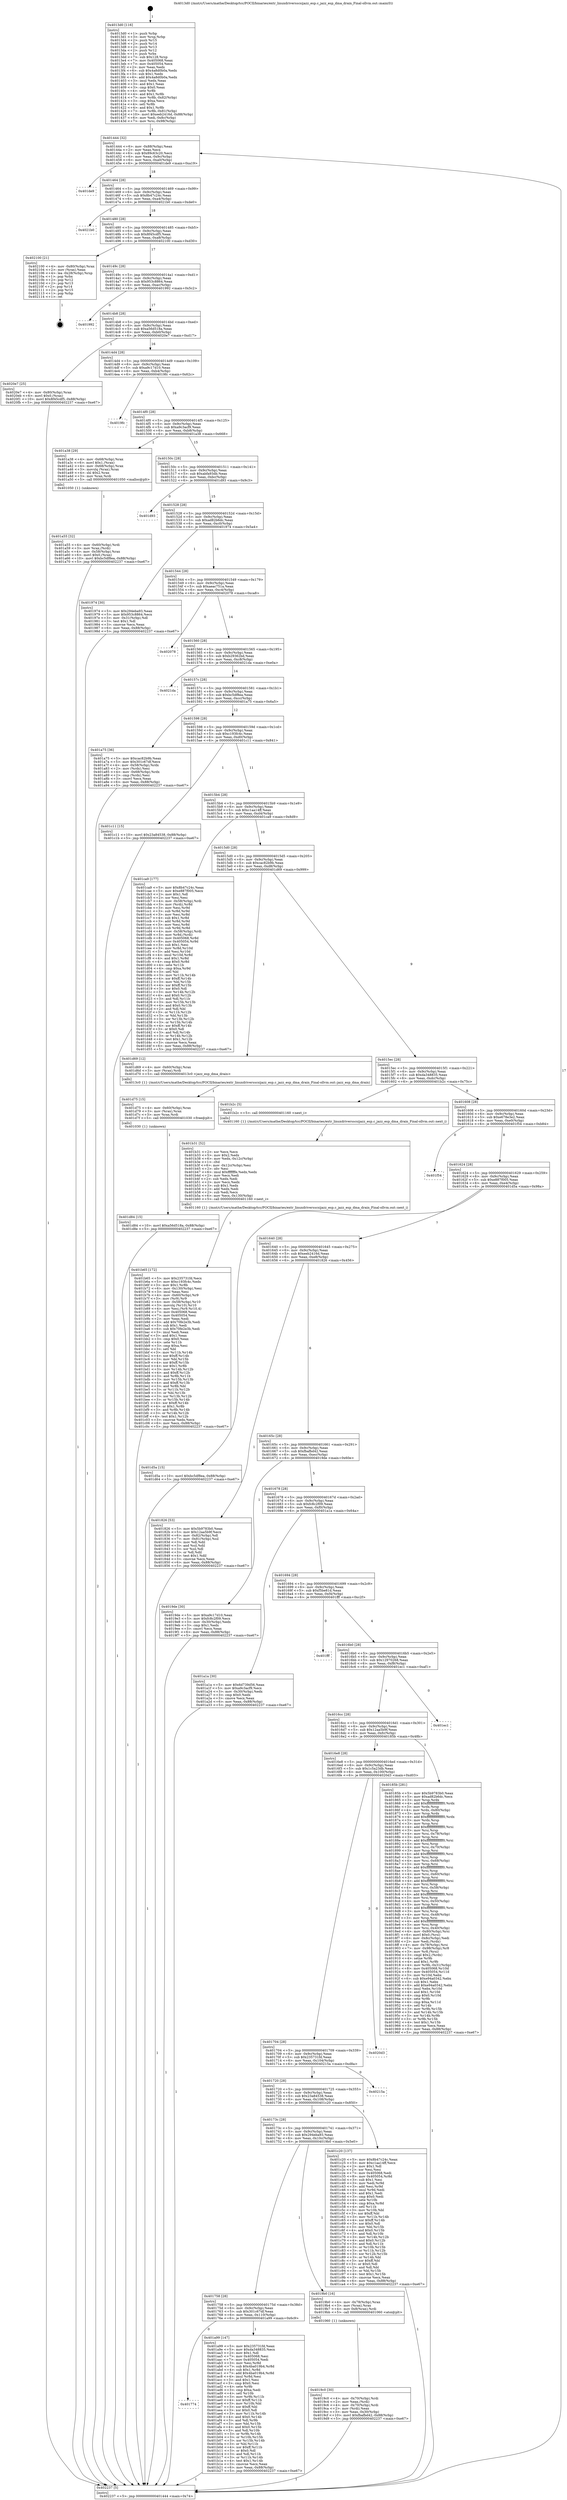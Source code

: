 digraph "0x4013d0" {
  label = "0x4013d0 (/mnt/c/Users/mathe/Desktop/tcc/POCII/binaries/extr_linuxdriversscsijazz_esp.c_jazz_esp_dma_drain_Final-ollvm.out::main(0))"
  labelloc = "t"
  node[shape=record]

  Entry [label="",width=0.3,height=0.3,shape=circle,fillcolor=black,style=filled]
  "0x401444" [label="{
     0x401444 [32]\l
     | [instrs]\l
     &nbsp;&nbsp;0x401444 \<+6\>: mov -0x88(%rbp),%eax\l
     &nbsp;&nbsp;0x40144a \<+2\>: mov %eax,%ecx\l
     &nbsp;&nbsp;0x40144c \<+6\>: sub $0x89c63c20,%ecx\l
     &nbsp;&nbsp;0x401452 \<+6\>: mov %eax,-0x9c(%rbp)\l
     &nbsp;&nbsp;0x401458 \<+6\>: mov %ecx,-0xa0(%rbp)\l
     &nbsp;&nbsp;0x40145e \<+6\>: je 0000000000401de9 \<main+0xa19\>\l
  }"]
  "0x401de9" [label="{
     0x401de9\l
  }", style=dashed]
  "0x401464" [label="{
     0x401464 [28]\l
     | [instrs]\l
     &nbsp;&nbsp;0x401464 \<+5\>: jmp 0000000000401469 \<main+0x99\>\l
     &nbsp;&nbsp;0x401469 \<+6\>: mov -0x9c(%rbp),%eax\l
     &nbsp;&nbsp;0x40146f \<+5\>: sub $0x8b47c24c,%eax\l
     &nbsp;&nbsp;0x401474 \<+6\>: mov %eax,-0xa4(%rbp)\l
     &nbsp;&nbsp;0x40147a \<+6\>: je 00000000004021b0 \<main+0xde0\>\l
  }"]
  Exit [label="",width=0.3,height=0.3,shape=circle,fillcolor=black,style=filled,peripheries=2]
  "0x4021b0" [label="{
     0x4021b0\l
  }", style=dashed]
  "0x401480" [label="{
     0x401480 [28]\l
     | [instrs]\l
     &nbsp;&nbsp;0x401480 \<+5\>: jmp 0000000000401485 \<main+0xb5\>\l
     &nbsp;&nbsp;0x401485 \<+6\>: mov -0x9c(%rbp),%eax\l
     &nbsp;&nbsp;0x40148b \<+5\>: sub $0x8f45cdf5,%eax\l
     &nbsp;&nbsp;0x401490 \<+6\>: mov %eax,-0xa8(%rbp)\l
     &nbsp;&nbsp;0x401496 \<+6\>: je 0000000000402100 \<main+0xd30\>\l
  }"]
  "0x401d84" [label="{
     0x401d84 [15]\l
     | [instrs]\l
     &nbsp;&nbsp;0x401d84 \<+10\>: movl $0xa56d518a,-0x88(%rbp)\l
     &nbsp;&nbsp;0x401d8e \<+5\>: jmp 0000000000402237 \<main+0xe67\>\l
  }"]
  "0x402100" [label="{
     0x402100 [21]\l
     | [instrs]\l
     &nbsp;&nbsp;0x402100 \<+4\>: mov -0x80(%rbp),%rax\l
     &nbsp;&nbsp;0x402104 \<+2\>: mov (%rax),%eax\l
     &nbsp;&nbsp;0x402106 \<+4\>: lea -0x28(%rbp),%rsp\l
     &nbsp;&nbsp;0x40210a \<+1\>: pop %rbx\l
     &nbsp;&nbsp;0x40210b \<+2\>: pop %r12\l
     &nbsp;&nbsp;0x40210d \<+2\>: pop %r13\l
     &nbsp;&nbsp;0x40210f \<+2\>: pop %r14\l
     &nbsp;&nbsp;0x402111 \<+2\>: pop %r15\l
     &nbsp;&nbsp;0x402113 \<+1\>: pop %rbp\l
     &nbsp;&nbsp;0x402114 \<+1\>: ret\l
  }"]
  "0x40149c" [label="{
     0x40149c [28]\l
     | [instrs]\l
     &nbsp;&nbsp;0x40149c \<+5\>: jmp 00000000004014a1 \<main+0xd1\>\l
     &nbsp;&nbsp;0x4014a1 \<+6\>: mov -0x9c(%rbp),%eax\l
     &nbsp;&nbsp;0x4014a7 \<+5\>: sub $0x953c8864,%eax\l
     &nbsp;&nbsp;0x4014ac \<+6\>: mov %eax,-0xac(%rbp)\l
     &nbsp;&nbsp;0x4014b2 \<+6\>: je 0000000000401992 \<main+0x5c2\>\l
  }"]
  "0x401d75" [label="{
     0x401d75 [15]\l
     | [instrs]\l
     &nbsp;&nbsp;0x401d75 \<+4\>: mov -0x60(%rbp),%rax\l
     &nbsp;&nbsp;0x401d79 \<+3\>: mov (%rax),%rax\l
     &nbsp;&nbsp;0x401d7c \<+3\>: mov %rax,%rdi\l
     &nbsp;&nbsp;0x401d7f \<+5\>: call 0000000000401030 \<free@plt\>\l
     | [calls]\l
     &nbsp;&nbsp;0x401030 \{1\} (unknown)\l
  }"]
  "0x401992" [label="{
     0x401992\l
  }", style=dashed]
  "0x4014b8" [label="{
     0x4014b8 [28]\l
     | [instrs]\l
     &nbsp;&nbsp;0x4014b8 \<+5\>: jmp 00000000004014bd \<main+0xed\>\l
     &nbsp;&nbsp;0x4014bd \<+6\>: mov -0x9c(%rbp),%eax\l
     &nbsp;&nbsp;0x4014c3 \<+5\>: sub $0xa56d518a,%eax\l
     &nbsp;&nbsp;0x4014c8 \<+6\>: mov %eax,-0xb0(%rbp)\l
     &nbsp;&nbsp;0x4014ce \<+6\>: je 00000000004020e7 \<main+0xd17\>\l
  }"]
  "0x401b65" [label="{
     0x401b65 [172]\l
     | [instrs]\l
     &nbsp;&nbsp;0x401b65 \<+5\>: mov $0x235731fd,%ecx\l
     &nbsp;&nbsp;0x401b6a \<+5\>: mov $0xc193fc4c,%edx\l
     &nbsp;&nbsp;0x401b6f \<+3\>: mov $0x1,%r8b\l
     &nbsp;&nbsp;0x401b72 \<+6\>: mov -0x130(%rbp),%esi\l
     &nbsp;&nbsp;0x401b78 \<+3\>: imul %eax,%esi\l
     &nbsp;&nbsp;0x401b7b \<+4\>: mov -0x60(%rbp),%r9\l
     &nbsp;&nbsp;0x401b7f \<+3\>: mov (%r9),%r9\l
     &nbsp;&nbsp;0x401b82 \<+4\>: mov -0x58(%rbp),%r10\l
     &nbsp;&nbsp;0x401b86 \<+3\>: movslq (%r10),%r10\l
     &nbsp;&nbsp;0x401b89 \<+4\>: mov %esi,(%r9,%r10,4)\l
     &nbsp;&nbsp;0x401b8d \<+7\>: mov 0x405068,%eax\l
     &nbsp;&nbsp;0x401b94 \<+7\>: mov 0x405054,%esi\l
     &nbsp;&nbsp;0x401b9b \<+2\>: mov %eax,%edi\l
     &nbsp;&nbsp;0x401b9d \<+6\>: add $0x70fe2e3b,%edi\l
     &nbsp;&nbsp;0x401ba3 \<+3\>: sub $0x1,%edi\l
     &nbsp;&nbsp;0x401ba6 \<+6\>: sub $0x70fe2e3b,%edi\l
     &nbsp;&nbsp;0x401bac \<+3\>: imul %edi,%eax\l
     &nbsp;&nbsp;0x401baf \<+3\>: and $0x1,%eax\l
     &nbsp;&nbsp;0x401bb2 \<+3\>: cmp $0x0,%eax\l
     &nbsp;&nbsp;0x401bb5 \<+4\>: sete %r11b\l
     &nbsp;&nbsp;0x401bb9 \<+3\>: cmp $0xa,%esi\l
     &nbsp;&nbsp;0x401bbc \<+3\>: setl %bl\l
     &nbsp;&nbsp;0x401bbf \<+3\>: mov %r11b,%r14b\l
     &nbsp;&nbsp;0x401bc2 \<+4\>: xor $0xff,%r14b\l
     &nbsp;&nbsp;0x401bc6 \<+3\>: mov %bl,%r15b\l
     &nbsp;&nbsp;0x401bc9 \<+4\>: xor $0xff,%r15b\l
     &nbsp;&nbsp;0x401bcd \<+4\>: xor $0x1,%r8b\l
     &nbsp;&nbsp;0x401bd1 \<+3\>: mov %r14b,%r12b\l
     &nbsp;&nbsp;0x401bd4 \<+4\>: and $0xff,%r12b\l
     &nbsp;&nbsp;0x401bd8 \<+3\>: and %r8b,%r11b\l
     &nbsp;&nbsp;0x401bdb \<+3\>: mov %r15b,%r13b\l
     &nbsp;&nbsp;0x401bde \<+4\>: and $0xff,%r13b\l
     &nbsp;&nbsp;0x401be2 \<+3\>: and %r8b,%bl\l
     &nbsp;&nbsp;0x401be5 \<+3\>: or %r11b,%r12b\l
     &nbsp;&nbsp;0x401be8 \<+3\>: or %bl,%r13b\l
     &nbsp;&nbsp;0x401beb \<+3\>: xor %r13b,%r12b\l
     &nbsp;&nbsp;0x401bee \<+3\>: or %r15b,%r14b\l
     &nbsp;&nbsp;0x401bf1 \<+4\>: xor $0xff,%r14b\l
     &nbsp;&nbsp;0x401bf5 \<+4\>: or $0x1,%r8b\l
     &nbsp;&nbsp;0x401bf9 \<+3\>: and %r8b,%r14b\l
     &nbsp;&nbsp;0x401bfc \<+3\>: or %r14b,%r12b\l
     &nbsp;&nbsp;0x401bff \<+4\>: test $0x1,%r12b\l
     &nbsp;&nbsp;0x401c03 \<+3\>: cmovne %edx,%ecx\l
     &nbsp;&nbsp;0x401c06 \<+6\>: mov %ecx,-0x88(%rbp)\l
     &nbsp;&nbsp;0x401c0c \<+5\>: jmp 0000000000402237 \<main+0xe67\>\l
  }"]
  "0x4020e7" [label="{
     0x4020e7 [25]\l
     | [instrs]\l
     &nbsp;&nbsp;0x4020e7 \<+4\>: mov -0x80(%rbp),%rax\l
     &nbsp;&nbsp;0x4020eb \<+6\>: movl $0x0,(%rax)\l
     &nbsp;&nbsp;0x4020f1 \<+10\>: movl $0x8f45cdf5,-0x88(%rbp)\l
     &nbsp;&nbsp;0x4020fb \<+5\>: jmp 0000000000402237 \<main+0xe67\>\l
  }"]
  "0x4014d4" [label="{
     0x4014d4 [28]\l
     | [instrs]\l
     &nbsp;&nbsp;0x4014d4 \<+5\>: jmp 00000000004014d9 \<main+0x109\>\l
     &nbsp;&nbsp;0x4014d9 \<+6\>: mov -0x9c(%rbp),%eax\l
     &nbsp;&nbsp;0x4014df \<+5\>: sub $0xa9c17d10,%eax\l
     &nbsp;&nbsp;0x4014e4 \<+6\>: mov %eax,-0xb4(%rbp)\l
     &nbsp;&nbsp;0x4014ea \<+6\>: je 00000000004019fc \<main+0x62c\>\l
  }"]
  "0x401b31" [label="{
     0x401b31 [52]\l
     | [instrs]\l
     &nbsp;&nbsp;0x401b31 \<+2\>: xor %ecx,%ecx\l
     &nbsp;&nbsp;0x401b33 \<+5\>: mov $0x2,%edx\l
     &nbsp;&nbsp;0x401b38 \<+6\>: mov %edx,-0x12c(%rbp)\l
     &nbsp;&nbsp;0x401b3e \<+1\>: cltd\l
     &nbsp;&nbsp;0x401b3f \<+6\>: mov -0x12c(%rbp),%esi\l
     &nbsp;&nbsp;0x401b45 \<+2\>: idiv %esi\l
     &nbsp;&nbsp;0x401b47 \<+6\>: imul $0xfffffffe,%edx,%edx\l
     &nbsp;&nbsp;0x401b4d \<+2\>: mov %ecx,%edi\l
     &nbsp;&nbsp;0x401b4f \<+2\>: sub %edx,%edi\l
     &nbsp;&nbsp;0x401b51 \<+2\>: mov %ecx,%edx\l
     &nbsp;&nbsp;0x401b53 \<+3\>: sub $0x1,%edx\l
     &nbsp;&nbsp;0x401b56 \<+2\>: add %edx,%edi\l
     &nbsp;&nbsp;0x401b58 \<+2\>: sub %edi,%ecx\l
     &nbsp;&nbsp;0x401b5a \<+6\>: mov %ecx,-0x130(%rbp)\l
     &nbsp;&nbsp;0x401b60 \<+5\>: call 0000000000401160 \<next_i\>\l
     | [calls]\l
     &nbsp;&nbsp;0x401160 \{1\} (/mnt/c/Users/mathe/Desktop/tcc/POCII/binaries/extr_linuxdriversscsijazz_esp.c_jazz_esp_dma_drain_Final-ollvm.out::next_i)\l
  }"]
  "0x4019fc" [label="{
     0x4019fc\l
  }", style=dashed]
  "0x4014f0" [label="{
     0x4014f0 [28]\l
     | [instrs]\l
     &nbsp;&nbsp;0x4014f0 \<+5\>: jmp 00000000004014f5 \<main+0x125\>\l
     &nbsp;&nbsp;0x4014f5 \<+6\>: mov -0x9c(%rbp),%eax\l
     &nbsp;&nbsp;0x4014fb \<+5\>: sub $0xa9c3acf9,%eax\l
     &nbsp;&nbsp;0x401500 \<+6\>: mov %eax,-0xb8(%rbp)\l
     &nbsp;&nbsp;0x401506 \<+6\>: je 0000000000401a38 \<main+0x668\>\l
  }"]
  "0x401774" [label="{
     0x401774\l
  }", style=dashed]
  "0x401a38" [label="{
     0x401a38 [29]\l
     | [instrs]\l
     &nbsp;&nbsp;0x401a38 \<+4\>: mov -0x68(%rbp),%rax\l
     &nbsp;&nbsp;0x401a3c \<+6\>: movl $0x1,(%rax)\l
     &nbsp;&nbsp;0x401a42 \<+4\>: mov -0x68(%rbp),%rax\l
     &nbsp;&nbsp;0x401a46 \<+3\>: movslq (%rax),%rax\l
     &nbsp;&nbsp;0x401a49 \<+4\>: shl $0x2,%rax\l
     &nbsp;&nbsp;0x401a4d \<+3\>: mov %rax,%rdi\l
     &nbsp;&nbsp;0x401a50 \<+5\>: call 0000000000401050 \<malloc@plt\>\l
     | [calls]\l
     &nbsp;&nbsp;0x401050 \{1\} (unknown)\l
  }"]
  "0x40150c" [label="{
     0x40150c [28]\l
     | [instrs]\l
     &nbsp;&nbsp;0x40150c \<+5\>: jmp 0000000000401511 \<main+0x141\>\l
     &nbsp;&nbsp;0x401511 \<+6\>: mov -0x9c(%rbp),%eax\l
     &nbsp;&nbsp;0x401517 \<+5\>: sub $0xabfa93db,%eax\l
     &nbsp;&nbsp;0x40151c \<+6\>: mov %eax,-0xbc(%rbp)\l
     &nbsp;&nbsp;0x401522 \<+6\>: je 0000000000401d93 \<main+0x9c3\>\l
  }"]
  "0x401a99" [label="{
     0x401a99 [147]\l
     | [instrs]\l
     &nbsp;&nbsp;0x401a99 \<+5\>: mov $0x235731fd,%eax\l
     &nbsp;&nbsp;0x401a9e \<+5\>: mov $0xda348835,%ecx\l
     &nbsp;&nbsp;0x401aa3 \<+2\>: mov $0x1,%dl\l
     &nbsp;&nbsp;0x401aa5 \<+7\>: mov 0x405068,%esi\l
     &nbsp;&nbsp;0x401aac \<+7\>: mov 0x405054,%edi\l
     &nbsp;&nbsp;0x401ab3 \<+3\>: mov %esi,%r8d\l
     &nbsp;&nbsp;0x401ab6 \<+7\>: sub $0x4ba019b4,%r8d\l
     &nbsp;&nbsp;0x401abd \<+4\>: sub $0x1,%r8d\l
     &nbsp;&nbsp;0x401ac1 \<+7\>: add $0x4ba019b4,%r8d\l
     &nbsp;&nbsp;0x401ac8 \<+4\>: imul %r8d,%esi\l
     &nbsp;&nbsp;0x401acc \<+3\>: and $0x1,%esi\l
     &nbsp;&nbsp;0x401acf \<+3\>: cmp $0x0,%esi\l
     &nbsp;&nbsp;0x401ad2 \<+4\>: sete %r9b\l
     &nbsp;&nbsp;0x401ad6 \<+3\>: cmp $0xa,%edi\l
     &nbsp;&nbsp;0x401ad9 \<+4\>: setl %r10b\l
     &nbsp;&nbsp;0x401add \<+3\>: mov %r9b,%r11b\l
     &nbsp;&nbsp;0x401ae0 \<+4\>: xor $0xff,%r11b\l
     &nbsp;&nbsp;0x401ae4 \<+3\>: mov %r10b,%bl\l
     &nbsp;&nbsp;0x401ae7 \<+3\>: xor $0xff,%bl\l
     &nbsp;&nbsp;0x401aea \<+3\>: xor $0x0,%dl\l
     &nbsp;&nbsp;0x401aed \<+3\>: mov %r11b,%r14b\l
     &nbsp;&nbsp;0x401af0 \<+4\>: and $0x0,%r14b\l
     &nbsp;&nbsp;0x401af4 \<+3\>: and %dl,%r9b\l
     &nbsp;&nbsp;0x401af7 \<+3\>: mov %bl,%r15b\l
     &nbsp;&nbsp;0x401afa \<+4\>: and $0x0,%r15b\l
     &nbsp;&nbsp;0x401afe \<+3\>: and %dl,%r10b\l
     &nbsp;&nbsp;0x401b01 \<+3\>: or %r9b,%r14b\l
     &nbsp;&nbsp;0x401b04 \<+3\>: or %r10b,%r15b\l
     &nbsp;&nbsp;0x401b07 \<+3\>: xor %r15b,%r14b\l
     &nbsp;&nbsp;0x401b0a \<+3\>: or %bl,%r11b\l
     &nbsp;&nbsp;0x401b0d \<+4\>: xor $0xff,%r11b\l
     &nbsp;&nbsp;0x401b11 \<+3\>: or $0x0,%dl\l
     &nbsp;&nbsp;0x401b14 \<+3\>: and %dl,%r11b\l
     &nbsp;&nbsp;0x401b17 \<+3\>: or %r11b,%r14b\l
     &nbsp;&nbsp;0x401b1a \<+4\>: test $0x1,%r14b\l
     &nbsp;&nbsp;0x401b1e \<+3\>: cmovne %ecx,%eax\l
     &nbsp;&nbsp;0x401b21 \<+6\>: mov %eax,-0x88(%rbp)\l
     &nbsp;&nbsp;0x401b27 \<+5\>: jmp 0000000000402237 \<main+0xe67\>\l
  }"]
  "0x401d93" [label="{
     0x401d93\l
  }", style=dashed]
  "0x401528" [label="{
     0x401528 [28]\l
     | [instrs]\l
     &nbsp;&nbsp;0x401528 \<+5\>: jmp 000000000040152d \<main+0x15d\>\l
     &nbsp;&nbsp;0x40152d \<+6\>: mov -0x9c(%rbp),%eax\l
     &nbsp;&nbsp;0x401533 \<+5\>: sub $0xad82b6dc,%eax\l
     &nbsp;&nbsp;0x401538 \<+6\>: mov %eax,-0xc0(%rbp)\l
     &nbsp;&nbsp;0x40153e \<+6\>: je 0000000000401974 \<main+0x5a4\>\l
  }"]
  "0x401a55" [label="{
     0x401a55 [32]\l
     | [instrs]\l
     &nbsp;&nbsp;0x401a55 \<+4\>: mov -0x60(%rbp),%rdi\l
     &nbsp;&nbsp;0x401a59 \<+3\>: mov %rax,(%rdi)\l
     &nbsp;&nbsp;0x401a5c \<+4\>: mov -0x58(%rbp),%rax\l
     &nbsp;&nbsp;0x401a60 \<+6\>: movl $0x0,(%rax)\l
     &nbsp;&nbsp;0x401a66 \<+10\>: movl $0xbc5df8ea,-0x88(%rbp)\l
     &nbsp;&nbsp;0x401a70 \<+5\>: jmp 0000000000402237 \<main+0xe67\>\l
  }"]
  "0x401974" [label="{
     0x401974 [30]\l
     | [instrs]\l
     &nbsp;&nbsp;0x401974 \<+5\>: mov $0x294eba93,%eax\l
     &nbsp;&nbsp;0x401979 \<+5\>: mov $0x953c8864,%ecx\l
     &nbsp;&nbsp;0x40197e \<+3\>: mov -0x31(%rbp),%dl\l
     &nbsp;&nbsp;0x401981 \<+3\>: test $0x1,%dl\l
     &nbsp;&nbsp;0x401984 \<+3\>: cmovne %ecx,%eax\l
     &nbsp;&nbsp;0x401987 \<+6\>: mov %eax,-0x88(%rbp)\l
     &nbsp;&nbsp;0x40198d \<+5\>: jmp 0000000000402237 \<main+0xe67\>\l
  }"]
  "0x401544" [label="{
     0x401544 [28]\l
     | [instrs]\l
     &nbsp;&nbsp;0x401544 \<+5\>: jmp 0000000000401549 \<main+0x179\>\l
     &nbsp;&nbsp;0x401549 \<+6\>: mov -0x9c(%rbp),%eax\l
     &nbsp;&nbsp;0x40154f \<+5\>: sub $0xaeac751a,%eax\l
     &nbsp;&nbsp;0x401554 \<+6\>: mov %eax,-0xc4(%rbp)\l
     &nbsp;&nbsp;0x40155a \<+6\>: je 0000000000402078 \<main+0xca8\>\l
  }"]
  "0x4019c0" [label="{
     0x4019c0 [30]\l
     | [instrs]\l
     &nbsp;&nbsp;0x4019c0 \<+4\>: mov -0x70(%rbp),%rdi\l
     &nbsp;&nbsp;0x4019c4 \<+2\>: mov %eax,(%rdi)\l
     &nbsp;&nbsp;0x4019c6 \<+4\>: mov -0x70(%rbp),%rdi\l
     &nbsp;&nbsp;0x4019ca \<+2\>: mov (%rdi),%eax\l
     &nbsp;&nbsp;0x4019cc \<+3\>: mov %eax,-0x30(%rbp)\l
     &nbsp;&nbsp;0x4019cf \<+10\>: movl $0xfbafbd42,-0x88(%rbp)\l
     &nbsp;&nbsp;0x4019d9 \<+5\>: jmp 0000000000402237 \<main+0xe67\>\l
  }"]
  "0x402078" [label="{
     0x402078\l
  }", style=dashed]
  "0x401560" [label="{
     0x401560 [28]\l
     | [instrs]\l
     &nbsp;&nbsp;0x401560 \<+5\>: jmp 0000000000401565 \<main+0x195\>\l
     &nbsp;&nbsp;0x401565 \<+6\>: mov -0x9c(%rbp),%eax\l
     &nbsp;&nbsp;0x40156b \<+5\>: sub $0xb29362bd,%eax\l
     &nbsp;&nbsp;0x401570 \<+6\>: mov %eax,-0xc8(%rbp)\l
     &nbsp;&nbsp;0x401576 \<+6\>: je 00000000004021da \<main+0xe0a\>\l
  }"]
  "0x401758" [label="{
     0x401758 [28]\l
     | [instrs]\l
     &nbsp;&nbsp;0x401758 \<+5\>: jmp 000000000040175d \<main+0x38d\>\l
     &nbsp;&nbsp;0x40175d \<+6\>: mov -0x9c(%rbp),%eax\l
     &nbsp;&nbsp;0x401763 \<+5\>: sub $0x301c67df,%eax\l
     &nbsp;&nbsp;0x401768 \<+6\>: mov %eax,-0x110(%rbp)\l
     &nbsp;&nbsp;0x40176e \<+6\>: je 0000000000401a99 \<main+0x6c9\>\l
  }"]
  "0x4021da" [label="{
     0x4021da\l
  }", style=dashed]
  "0x40157c" [label="{
     0x40157c [28]\l
     | [instrs]\l
     &nbsp;&nbsp;0x40157c \<+5\>: jmp 0000000000401581 \<main+0x1b1\>\l
     &nbsp;&nbsp;0x401581 \<+6\>: mov -0x9c(%rbp),%eax\l
     &nbsp;&nbsp;0x401587 \<+5\>: sub $0xbc5df8ea,%eax\l
     &nbsp;&nbsp;0x40158c \<+6\>: mov %eax,-0xcc(%rbp)\l
     &nbsp;&nbsp;0x401592 \<+6\>: je 0000000000401a75 \<main+0x6a5\>\l
  }"]
  "0x4019b0" [label="{
     0x4019b0 [16]\l
     | [instrs]\l
     &nbsp;&nbsp;0x4019b0 \<+4\>: mov -0x78(%rbp),%rax\l
     &nbsp;&nbsp;0x4019b4 \<+3\>: mov (%rax),%rax\l
     &nbsp;&nbsp;0x4019b7 \<+4\>: mov 0x8(%rax),%rdi\l
     &nbsp;&nbsp;0x4019bb \<+5\>: call 0000000000401060 \<atoi@plt\>\l
     | [calls]\l
     &nbsp;&nbsp;0x401060 \{1\} (unknown)\l
  }"]
  "0x401a75" [label="{
     0x401a75 [36]\l
     | [instrs]\l
     &nbsp;&nbsp;0x401a75 \<+5\>: mov $0xcac82b9b,%eax\l
     &nbsp;&nbsp;0x401a7a \<+5\>: mov $0x301c67df,%ecx\l
     &nbsp;&nbsp;0x401a7f \<+4\>: mov -0x58(%rbp),%rdx\l
     &nbsp;&nbsp;0x401a83 \<+2\>: mov (%rdx),%esi\l
     &nbsp;&nbsp;0x401a85 \<+4\>: mov -0x68(%rbp),%rdx\l
     &nbsp;&nbsp;0x401a89 \<+2\>: cmp (%rdx),%esi\l
     &nbsp;&nbsp;0x401a8b \<+3\>: cmovl %ecx,%eax\l
     &nbsp;&nbsp;0x401a8e \<+6\>: mov %eax,-0x88(%rbp)\l
     &nbsp;&nbsp;0x401a94 \<+5\>: jmp 0000000000402237 \<main+0xe67\>\l
  }"]
  "0x401598" [label="{
     0x401598 [28]\l
     | [instrs]\l
     &nbsp;&nbsp;0x401598 \<+5\>: jmp 000000000040159d \<main+0x1cd\>\l
     &nbsp;&nbsp;0x40159d \<+6\>: mov -0x9c(%rbp),%eax\l
     &nbsp;&nbsp;0x4015a3 \<+5\>: sub $0xc193fc4c,%eax\l
     &nbsp;&nbsp;0x4015a8 \<+6\>: mov %eax,-0xd0(%rbp)\l
     &nbsp;&nbsp;0x4015ae \<+6\>: je 0000000000401c11 \<main+0x841\>\l
  }"]
  "0x40173c" [label="{
     0x40173c [28]\l
     | [instrs]\l
     &nbsp;&nbsp;0x40173c \<+5\>: jmp 0000000000401741 \<main+0x371\>\l
     &nbsp;&nbsp;0x401741 \<+6\>: mov -0x9c(%rbp),%eax\l
     &nbsp;&nbsp;0x401747 \<+5\>: sub $0x294eba93,%eax\l
     &nbsp;&nbsp;0x40174c \<+6\>: mov %eax,-0x10c(%rbp)\l
     &nbsp;&nbsp;0x401752 \<+6\>: je 00000000004019b0 \<main+0x5e0\>\l
  }"]
  "0x401c11" [label="{
     0x401c11 [15]\l
     | [instrs]\l
     &nbsp;&nbsp;0x401c11 \<+10\>: movl $0x23a84538,-0x88(%rbp)\l
     &nbsp;&nbsp;0x401c1b \<+5\>: jmp 0000000000402237 \<main+0xe67\>\l
  }"]
  "0x4015b4" [label="{
     0x4015b4 [28]\l
     | [instrs]\l
     &nbsp;&nbsp;0x4015b4 \<+5\>: jmp 00000000004015b9 \<main+0x1e9\>\l
     &nbsp;&nbsp;0x4015b9 \<+6\>: mov -0x9c(%rbp),%eax\l
     &nbsp;&nbsp;0x4015bf \<+5\>: sub $0xc1aa14ff,%eax\l
     &nbsp;&nbsp;0x4015c4 \<+6\>: mov %eax,-0xd4(%rbp)\l
     &nbsp;&nbsp;0x4015ca \<+6\>: je 0000000000401ca9 \<main+0x8d9\>\l
  }"]
  "0x401c20" [label="{
     0x401c20 [137]\l
     | [instrs]\l
     &nbsp;&nbsp;0x401c20 \<+5\>: mov $0x8b47c24c,%eax\l
     &nbsp;&nbsp;0x401c25 \<+5\>: mov $0xc1aa14ff,%ecx\l
     &nbsp;&nbsp;0x401c2a \<+2\>: mov $0x1,%dl\l
     &nbsp;&nbsp;0x401c2c \<+2\>: xor %esi,%esi\l
     &nbsp;&nbsp;0x401c2e \<+7\>: mov 0x405068,%edi\l
     &nbsp;&nbsp;0x401c35 \<+8\>: mov 0x405054,%r8d\l
     &nbsp;&nbsp;0x401c3d \<+3\>: sub $0x1,%esi\l
     &nbsp;&nbsp;0x401c40 \<+3\>: mov %edi,%r9d\l
     &nbsp;&nbsp;0x401c43 \<+3\>: add %esi,%r9d\l
     &nbsp;&nbsp;0x401c46 \<+4\>: imul %r9d,%edi\l
     &nbsp;&nbsp;0x401c4a \<+3\>: and $0x1,%edi\l
     &nbsp;&nbsp;0x401c4d \<+3\>: cmp $0x0,%edi\l
     &nbsp;&nbsp;0x401c50 \<+4\>: sete %r10b\l
     &nbsp;&nbsp;0x401c54 \<+4\>: cmp $0xa,%r8d\l
     &nbsp;&nbsp;0x401c58 \<+4\>: setl %r11b\l
     &nbsp;&nbsp;0x401c5c \<+3\>: mov %r10b,%bl\l
     &nbsp;&nbsp;0x401c5f \<+3\>: xor $0xff,%bl\l
     &nbsp;&nbsp;0x401c62 \<+3\>: mov %r11b,%r14b\l
     &nbsp;&nbsp;0x401c65 \<+4\>: xor $0xff,%r14b\l
     &nbsp;&nbsp;0x401c69 \<+3\>: xor $0x0,%dl\l
     &nbsp;&nbsp;0x401c6c \<+3\>: mov %bl,%r15b\l
     &nbsp;&nbsp;0x401c6f \<+4\>: and $0x0,%r15b\l
     &nbsp;&nbsp;0x401c73 \<+3\>: and %dl,%r10b\l
     &nbsp;&nbsp;0x401c76 \<+3\>: mov %r14b,%r12b\l
     &nbsp;&nbsp;0x401c79 \<+4\>: and $0x0,%r12b\l
     &nbsp;&nbsp;0x401c7d \<+3\>: and %dl,%r11b\l
     &nbsp;&nbsp;0x401c80 \<+3\>: or %r10b,%r15b\l
     &nbsp;&nbsp;0x401c83 \<+3\>: or %r11b,%r12b\l
     &nbsp;&nbsp;0x401c86 \<+3\>: xor %r12b,%r15b\l
     &nbsp;&nbsp;0x401c89 \<+3\>: or %r14b,%bl\l
     &nbsp;&nbsp;0x401c8c \<+3\>: xor $0xff,%bl\l
     &nbsp;&nbsp;0x401c8f \<+3\>: or $0x0,%dl\l
     &nbsp;&nbsp;0x401c92 \<+2\>: and %dl,%bl\l
     &nbsp;&nbsp;0x401c94 \<+3\>: or %bl,%r15b\l
     &nbsp;&nbsp;0x401c97 \<+4\>: test $0x1,%r15b\l
     &nbsp;&nbsp;0x401c9b \<+3\>: cmovne %ecx,%eax\l
     &nbsp;&nbsp;0x401c9e \<+6\>: mov %eax,-0x88(%rbp)\l
     &nbsp;&nbsp;0x401ca4 \<+5\>: jmp 0000000000402237 \<main+0xe67\>\l
  }"]
  "0x401ca9" [label="{
     0x401ca9 [177]\l
     | [instrs]\l
     &nbsp;&nbsp;0x401ca9 \<+5\>: mov $0x8b47c24c,%eax\l
     &nbsp;&nbsp;0x401cae \<+5\>: mov $0xe887f005,%ecx\l
     &nbsp;&nbsp;0x401cb3 \<+2\>: mov $0x1,%dl\l
     &nbsp;&nbsp;0x401cb5 \<+2\>: xor %esi,%esi\l
     &nbsp;&nbsp;0x401cb7 \<+4\>: mov -0x58(%rbp),%rdi\l
     &nbsp;&nbsp;0x401cbb \<+3\>: mov (%rdi),%r8d\l
     &nbsp;&nbsp;0x401cbe \<+3\>: mov %esi,%r9d\l
     &nbsp;&nbsp;0x401cc1 \<+3\>: sub %r8d,%r9d\l
     &nbsp;&nbsp;0x401cc4 \<+3\>: mov %esi,%r8d\l
     &nbsp;&nbsp;0x401cc7 \<+4\>: sub $0x1,%r8d\l
     &nbsp;&nbsp;0x401ccb \<+3\>: add %r8d,%r9d\l
     &nbsp;&nbsp;0x401cce \<+3\>: mov %esi,%r8d\l
     &nbsp;&nbsp;0x401cd1 \<+3\>: sub %r9d,%r8d\l
     &nbsp;&nbsp;0x401cd4 \<+4\>: mov -0x58(%rbp),%rdi\l
     &nbsp;&nbsp;0x401cd8 \<+3\>: mov %r8d,(%rdi)\l
     &nbsp;&nbsp;0x401cdb \<+8\>: mov 0x405068,%r8d\l
     &nbsp;&nbsp;0x401ce3 \<+8\>: mov 0x405054,%r9d\l
     &nbsp;&nbsp;0x401ceb \<+3\>: sub $0x1,%esi\l
     &nbsp;&nbsp;0x401cee \<+3\>: mov %r8d,%r10d\l
     &nbsp;&nbsp;0x401cf1 \<+3\>: add %esi,%r10d\l
     &nbsp;&nbsp;0x401cf4 \<+4\>: imul %r10d,%r8d\l
     &nbsp;&nbsp;0x401cf8 \<+4\>: and $0x1,%r8d\l
     &nbsp;&nbsp;0x401cfc \<+4\>: cmp $0x0,%r8d\l
     &nbsp;&nbsp;0x401d00 \<+4\>: sete %r11b\l
     &nbsp;&nbsp;0x401d04 \<+4\>: cmp $0xa,%r9d\l
     &nbsp;&nbsp;0x401d08 \<+3\>: setl %bl\l
     &nbsp;&nbsp;0x401d0b \<+3\>: mov %r11b,%r14b\l
     &nbsp;&nbsp;0x401d0e \<+4\>: xor $0xff,%r14b\l
     &nbsp;&nbsp;0x401d12 \<+3\>: mov %bl,%r15b\l
     &nbsp;&nbsp;0x401d15 \<+4\>: xor $0xff,%r15b\l
     &nbsp;&nbsp;0x401d19 \<+3\>: xor $0x0,%dl\l
     &nbsp;&nbsp;0x401d1c \<+3\>: mov %r14b,%r12b\l
     &nbsp;&nbsp;0x401d1f \<+4\>: and $0x0,%r12b\l
     &nbsp;&nbsp;0x401d23 \<+3\>: and %dl,%r11b\l
     &nbsp;&nbsp;0x401d26 \<+3\>: mov %r15b,%r13b\l
     &nbsp;&nbsp;0x401d29 \<+4\>: and $0x0,%r13b\l
     &nbsp;&nbsp;0x401d2d \<+2\>: and %dl,%bl\l
     &nbsp;&nbsp;0x401d2f \<+3\>: or %r11b,%r12b\l
     &nbsp;&nbsp;0x401d32 \<+3\>: or %bl,%r13b\l
     &nbsp;&nbsp;0x401d35 \<+3\>: xor %r13b,%r12b\l
     &nbsp;&nbsp;0x401d38 \<+3\>: or %r15b,%r14b\l
     &nbsp;&nbsp;0x401d3b \<+4\>: xor $0xff,%r14b\l
     &nbsp;&nbsp;0x401d3f \<+3\>: or $0x0,%dl\l
     &nbsp;&nbsp;0x401d42 \<+3\>: and %dl,%r14b\l
     &nbsp;&nbsp;0x401d45 \<+3\>: or %r14b,%r12b\l
     &nbsp;&nbsp;0x401d48 \<+4\>: test $0x1,%r12b\l
     &nbsp;&nbsp;0x401d4c \<+3\>: cmovne %ecx,%eax\l
     &nbsp;&nbsp;0x401d4f \<+6\>: mov %eax,-0x88(%rbp)\l
     &nbsp;&nbsp;0x401d55 \<+5\>: jmp 0000000000402237 \<main+0xe67\>\l
  }"]
  "0x4015d0" [label="{
     0x4015d0 [28]\l
     | [instrs]\l
     &nbsp;&nbsp;0x4015d0 \<+5\>: jmp 00000000004015d5 \<main+0x205\>\l
     &nbsp;&nbsp;0x4015d5 \<+6\>: mov -0x9c(%rbp),%eax\l
     &nbsp;&nbsp;0x4015db \<+5\>: sub $0xcac82b9b,%eax\l
     &nbsp;&nbsp;0x4015e0 \<+6\>: mov %eax,-0xd8(%rbp)\l
     &nbsp;&nbsp;0x4015e6 \<+6\>: je 0000000000401d69 \<main+0x999\>\l
  }"]
  "0x401720" [label="{
     0x401720 [28]\l
     | [instrs]\l
     &nbsp;&nbsp;0x401720 \<+5\>: jmp 0000000000401725 \<main+0x355\>\l
     &nbsp;&nbsp;0x401725 \<+6\>: mov -0x9c(%rbp),%eax\l
     &nbsp;&nbsp;0x40172b \<+5\>: sub $0x23a84538,%eax\l
     &nbsp;&nbsp;0x401730 \<+6\>: mov %eax,-0x108(%rbp)\l
     &nbsp;&nbsp;0x401736 \<+6\>: je 0000000000401c20 \<main+0x850\>\l
  }"]
  "0x401d69" [label="{
     0x401d69 [12]\l
     | [instrs]\l
     &nbsp;&nbsp;0x401d69 \<+4\>: mov -0x60(%rbp),%rax\l
     &nbsp;&nbsp;0x401d6d \<+3\>: mov (%rax),%rdi\l
     &nbsp;&nbsp;0x401d70 \<+5\>: call 00000000004013c0 \<jazz_esp_dma_drain\>\l
     | [calls]\l
     &nbsp;&nbsp;0x4013c0 \{1\} (/mnt/c/Users/mathe/Desktop/tcc/POCII/binaries/extr_linuxdriversscsijazz_esp.c_jazz_esp_dma_drain_Final-ollvm.out::jazz_esp_dma_drain)\l
  }"]
  "0x4015ec" [label="{
     0x4015ec [28]\l
     | [instrs]\l
     &nbsp;&nbsp;0x4015ec \<+5\>: jmp 00000000004015f1 \<main+0x221\>\l
     &nbsp;&nbsp;0x4015f1 \<+6\>: mov -0x9c(%rbp),%eax\l
     &nbsp;&nbsp;0x4015f7 \<+5\>: sub $0xda348835,%eax\l
     &nbsp;&nbsp;0x4015fc \<+6\>: mov %eax,-0xdc(%rbp)\l
     &nbsp;&nbsp;0x401602 \<+6\>: je 0000000000401b2c \<main+0x75c\>\l
  }"]
  "0x40215a" [label="{
     0x40215a\l
  }", style=dashed]
  "0x401b2c" [label="{
     0x401b2c [5]\l
     | [instrs]\l
     &nbsp;&nbsp;0x401b2c \<+5\>: call 0000000000401160 \<next_i\>\l
     | [calls]\l
     &nbsp;&nbsp;0x401160 \{1\} (/mnt/c/Users/mathe/Desktop/tcc/POCII/binaries/extr_linuxdriversscsijazz_esp.c_jazz_esp_dma_drain_Final-ollvm.out::next_i)\l
  }"]
  "0x401608" [label="{
     0x401608 [28]\l
     | [instrs]\l
     &nbsp;&nbsp;0x401608 \<+5\>: jmp 000000000040160d \<main+0x23d\>\l
     &nbsp;&nbsp;0x40160d \<+6\>: mov -0x9c(%rbp),%eax\l
     &nbsp;&nbsp;0x401613 \<+5\>: sub $0xe678e3e2,%eax\l
     &nbsp;&nbsp;0x401618 \<+6\>: mov %eax,-0xe0(%rbp)\l
     &nbsp;&nbsp;0x40161e \<+6\>: je 0000000000401f54 \<main+0xb84\>\l
  }"]
  "0x401704" [label="{
     0x401704 [28]\l
     | [instrs]\l
     &nbsp;&nbsp;0x401704 \<+5\>: jmp 0000000000401709 \<main+0x339\>\l
     &nbsp;&nbsp;0x401709 \<+6\>: mov -0x9c(%rbp),%eax\l
     &nbsp;&nbsp;0x40170f \<+5\>: sub $0x235731fd,%eax\l
     &nbsp;&nbsp;0x401714 \<+6\>: mov %eax,-0x104(%rbp)\l
     &nbsp;&nbsp;0x40171a \<+6\>: je 000000000040215a \<main+0xd8a\>\l
  }"]
  "0x401f54" [label="{
     0x401f54\l
  }", style=dashed]
  "0x401624" [label="{
     0x401624 [28]\l
     | [instrs]\l
     &nbsp;&nbsp;0x401624 \<+5\>: jmp 0000000000401629 \<main+0x259\>\l
     &nbsp;&nbsp;0x401629 \<+6\>: mov -0x9c(%rbp),%eax\l
     &nbsp;&nbsp;0x40162f \<+5\>: sub $0xe887f005,%eax\l
     &nbsp;&nbsp;0x401634 \<+6\>: mov %eax,-0xe4(%rbp)\l
     &nbsp;&nbsp;0x40163a \<+6\>: je 0000000000401d5a \<main+0x98a\>\l
  }"]
  "0x4020d3" [label="{
     0x4020d3\l
  }", style=dashed]
  "0x401d5a" [label="{
     0x401d5a [15]\l
     | [instrs]\l
     &nbsp;&nbsp;0x401d5a \<+10\>: movl $0xbc5df8ea,-0x88(%rbp)\l
     &nbsp;&nbsp;0x401d64 \<+5\>: jmp 0000000000402237 \<main+0xe67\>\l
  }"]
  "0x401640" [label="{
     0x401640 [28]\l
     | [instrs]\l
     &nbsp;&nbsp;0x401640 \<+5\>: jmp 0000000000401645 \<main+0x275\>\l
     &nbsp;&nbsp;0x401645 \<+6\>: mov -0x9c(%rbp),%eax\l
     &nbsp;&nbsp;0x40164b \<+5\>: sub $0xeeb2416d,%eax\l
     &nbsp;&nbsp;0x401650 \<+6\>: mov %eax,-0xe8(%rbp)\l
     &nbsp;&nbsp;0x401656 \<+6\>: je 0000000000401826 \<main+0x456\>\l
  }"]
  "0x4016e8" [label="{
     0x4016e8 [28]\l
     | [instrs]\l
     &nbsp;&nbsp;0x4016e8 \<+5\>: jmp 00000000004016ed \<main+0x31d\>\l
     &nbsp;&nbsp;0x4016ed \<+6\>: mov -0x9c(%rbp),%eax\l
     &nbsp;&nbsp;0x4016f3 \<+5\>: sub $0x1c5a23db,%eax\l
     &nbsp;&nbsp;0x4016f8 \<+6\>: mov %eax,-0x100(%rbp)\l
     &nbsp;&nbsp;0x4016fe \<+6\>: je 00000000004020d3 \<main+0xd03\>\l
  }"]
  "0x401826" [label="{
     0x401826 [53]\l
     | [instrs]\l
     &nbsp;&nbsp;0x401826 \<+5\>: mov $0x5b9783b0,%eax\l
     &nbsp;&nbsp;0x40182b \<+5\>: mov $0x12aa5b9f,%ecx\l
     &nbsp;&nbsp;0x401830 \<+6\>: mov -0x82(%rbp),%dl\l
     &nbsp;&nbsp;0x401836 \<+7\>: mov -0x81(%rbp),%sil\l
     &nbsp;&nbsp;0x40183d \<+3\>: mov %dl,%dil\l
     &nbsp;&nbsp;0x401840 \<+3\>: and %sil,%dil\l
     &nbsp;&nbsp;0x401843 \<+3\>: xor %sil,%dl\l
     &nbsp;&nbsp;0x401846 \<+3\>: or %dl,%dil\l
     &nbsp;&nbsp;0x401849 \<+4\>: test $0x1,%dil\l
     &nbsp;&nbsp;0x40184d \<+3\>: cmovne %ecx,%eax\l
     &nbsp;&nbsp;0x401850 \<+6\>: mov %eax,-0x88(%rbp)\l
     &nbsp;&nbsp;0x401856 \<+5\>: jmp 0000000000402237 \<main+0xe67\>\l
  }"]
  "0x40165c" [label="{
     0x40165c [28]\l
     | [instrs]\l
     &nbsp;&nbsp;0x40165c \<+5\>: jmp 0000000000401661 \<main+0x291\>\l
     &nbsp;&nbsp;0x401661 \<+6\>: mov -0x9c(%rbp),%eax\l
     &nbsp;&nbsp;0x401667 \<+5\>: sub $0xfbafbd42,%eax\l
     &nbsp;&nbsp;0x40166c \<+6\>: mov %eax,-0xec(%rbp)\l
     &nbsp;&nbsp;0x401672 \<+6\>: je 00000000004019de \<main+0x60e\>\l
  }"]
  "0x402237" [label="{
     0x402237 [5]\l
     | [instrs]\l
     &nbsp;&nbsp;0x402237 \<+5\>: jmp 0000000000401444 \<main+0x74\>\l
  }"]
  "0x4013d0" [label="{
     0x4013d0 [116]\l
     | [instrs]\l
     &nbsp;&nbsp;0x4013d0 \<+1\>: push %rbp\l
     &nbsp;&nbsp;0x4013d1 \<+3\>: mov %rsp,%rbp\l
     &nbsp;&nbsp;0x4013d4 \<+2\>: push %r15\l
     &nbsp;&nbsp;0x4013d6 \<+2\>: push %r14\l
     &nbsp;&nbsp;0x4013d8 \<+2\>: push %r13\l
     &nbsp;&nbsp;0x4013da \<+2\>: push %r12\l
     &nbsp;&nbsp;0x4013dc \<+1\>: push %rbx\l
     &nbsp;&nbsp;0x4013dd \<+7\>: sub $0x128,%rsp\l
     &nbsp;&nbsp;0x4013e4 \<+7\>: mov 0x405068,%eax\l
     &nbsp;&nbsp;0x4013eb \<+7\>: mov 0x405054,%ecx\l
     &nbsp;&nbsp;0x4013f2 \<+2\>: mov %eax,%edx\l
     &nbsp;&nbsp;0x4013f4 \<+6\>: sub $0x4a8d0b0a,%edx\l
     &nbsp;&nbsp;0x4013fa \<+3\>: sub $0x1,%edx\l
     &nbsp;&nbsp;0x4013fd \<+6\>: add $0x4a8d0b0a,%edx\l
     &nbsp;&nbsp;0x401403 \<+3\>: imul %edx,%eax\l
     &nbsp;&nbsp;0x401406 \<+3\>: and $0x1,%eax\l
     &nbsp;&nbsp;0x401409 \<+3\>: cmp $0x0,%eax\l
     &nbsp;&nbsp;0x40140c \<+4\>: sete %r8b\l
     &nbsp;&nbsp;0x401410 \<+4\>: and $0x1,%r8b\l
     &nbsp;&nbsp;0x401414 \<+7\>: mov %r8b,-0x82(%rbp)\l
     &nbsp;&nbsp;0x40141b \<+3\>: cmp $0xa,%ecx\l
     &nbsp;&nbsp;0x40141e \<+4\>: setl %r8b\l
     &nbsp;&nbsp;0x401422 \<+4\>: and $0x1,%r8b\l
     &nbsp;&nbsp;0x401426 \<+7\>: mov %r8b,-0x81(%rbp)\l
     &nbsp;&nbsp;0x40142d \<+10\>: movl $0xeeb2416d,-0x88(%rbp)\l
     &nbsp;&nbsp;0x401437 \<+6\>: mov %edi,-0x8c(%rbp)\l
     &nbsp;&nbsp;0x40143d \<+7\>: mov %rsi,-0x98(%rbp)\l
  }"]
  "0x40185b" [label="{
     0x40185b [281]\l
     | [instrs]\l
     &nbsp;&nbsp;0x40185b \<+5\>: mov $0x5b9783b0,%eax\l
     &nbsp;&nbsp;0x401860 \<+5\>: mov $0xad82b6dc,%ecx\l
     &nbsp;&nbsp;0x401865 \<+3\>: mov %rsp,%rdx\l
     &nbsp;&nbsp;0x401868 \<+4\>: add $0xfffffffffffffff0,%rdx\l
     &nbsp;&nbsp;0x40186c \<+3\>: mov %rdx,%rsp\l
     &nbsp;&nbsp;0x40186f \<+4\>: mov %rdx,-0x80(%rbp)\l
     &nbsp;&nbsp;0x401873 \<+3\>: mov %rsp,%rdx\l
     &nbsp;&nbsp;0x401876 \<+4\>: add $0xfffffffffffffff0,%rdx\l
     &nbsp;&nbsp;0x40187a \<+3\>: mov %rdx,%rsp\l
     &nbsp;&nbsp;0x40187d \<+3\>: mov %rsp,%rsi\l
     &nbsp;&nbsp;0x401880 \<+4\>: add $0xfffffffffffffff0,%rsi\l
     &nbsp;&nbsp;0x401884 \<+3\>: mov %rsi,%rsp\l
     &nbsp;&nbsp;0x401887 \<+4\>: mov %rsi,-0x78(%rbp)\l
     &nbsp;&nbsp;0x40188b \<+3\>: mov %rsp,%rsi\l
     &nbsp;&nbsp;0x40188e \<+4\>: add $0xfffffffffffffff0,%rsi\l
     &nbsp;&nbsp;0x401892 \<+3\>: mov %rsi,%rsp\l
     &nbsp;&nbsp;0x401895 \<+4\>: mov %rsi,-0x70(%rbp)\l
     &nbsp;&nbsp;0x401899 \<+3\>: mov %rsp,%rsi\l
     &nbsp;&nbsp;0x40189c \<+4\>: add $0xfffffffffffffff0,%rsi\l
     &nbsp;&nbsp;0x4018a0 \<+3\>: mov %rsi,%rsp\l
     &nbsp;&nbsp;0x4018a3 \<+4\>: mov %rsi,-0x68(%rbp)\l
     &nbsp;&nbsp;0x4018a7 \<+3\>: mov %rsp,%rsi\l
     &nbsp;&nbsp;0x4018aa \<+4\>: add $0xfffffffffffffff0,%rsi\l
     &nbsp;&nbsp;0x4018ae \<+3\>: mov %rsi,%rsp\l
     &nbsp;&nbsp;0x4018b1 \<+4\>: mov %rsi,-0x60(%rbp)\l
     &nbsp;&nbsp;0x4018b5 \<+3\>: mov %rsp,%rsi\l
     &nbsp;&nbsp;0x4018b8 \<+4\>: add $0xfffffffffffffff0,%rsi\l
     &nbsp;&nbsp;0x4018bc \<+3\>: mov %rsi,%rsp\l
     &nbsp;&nbsp;0x4018bf \<+4\>: mov %rsi,-0x58(%rbp)\l
     &nbsp;&nbsp;0x4018c3 \<+3\>: mov %rsp,%rsi\l
     &nbsp;&nbsp;0x4018c6 \<+4\>: add $0xfffffffffffffff0,%rsi\l
     &nbsp;&nbsp;0x4018ca \<+3\>: mov %rsi,%rsp\l
     &nbsp;&nbsp;0x4018cd \<+4\>: mov %rsi,-0x50(%rbp)\l
     &nbsp;&nbsp;0x4018d1 \<+3\>: mov %rsp,%rsi\l
     &nbsp;&nbsp;0x4018d4 \<+4\>: add $0xfffffffffffffff0,%rsi\l
     &nbsp;&nbsp;0x4018d8 \<+3\>: mov %rsi,%rsp\l
     &nbsp;&nbsp;0x4018db \<+4\>: mov %rsi,-0x48(%rbp)\l
     &nbsp;&nbsp;0x4018df \<+3\>: mov %rsp,%rsi\l
     &nbsp;&nbsp;0x4018e2 \<+4\>: add $0xfffffffffffffff0,%rsi\l
     &nbsp;&nbsp;0x4018e6 \<+3\>: mov %rsi,%rsp\l
     &nbsp;&nbsp;0x4018e9 \<+4\>: mov %rsi,-0x40(%rbp)\l
     &nbsp;&nbsp;0x4018ed \<+4\>: mov -0x80(%rbp),%rsi\l
     &nbsp;&nbsp;0x4018f1 \<+6\>: movl $0x0,(%rsi)\l
     &nbsp;&nbsp;0x4018f7 \<+6\>: mov -0x8c(%rbp),%edi\l
     &nbsp;&nbsp;0x4018fd \<+2\>: mov %edi,(%rdx)\l
     &nbsp;&nbsp;0x4018ff \<+4\>: mov -0x78(%rbp),%rsi\l
     &nbsp;&nbsp;0x401903 \<+7\>: mov -0x98(%rbp),%r8\l
     &nbsp;&nbsp;0x40190a \<+3\>: mov %r8,(%rsi)\l
     &nbsp;&nbsp;0x40190d \<+3\>: cmpl $0x2,(%rdx)\l
     &nbsp;&nbsp;0x401910 \<+4\>: setne %r9b\l
     &nbsp;&nbsp;0x401914 \<+4\>: and $0x1,%r9b\l
     &nbsp;&nbsp;0x401918 \<+4\>: mov %r9b,-0x31(%rbp)\l
     &nbsp;&nbsp;0x40191c \<+8\>: mov 0x405068,%r10d\l
     &nbsp;&nbsp;0x401924 \<+8\>: mov 0x405054,%r11d\l
     &nbsp;&nbsp;0x40192c \<+3\>: mov %r10d,%ebx\l
     &nbsp;&nbsp;0x40192f \<+6\>: sub $0xe94a0342,%ebx\l
     &nbsp;&nbsp;0x401935 \<+3\>: sub $0x1,%ebx\l
     &nbsp;&nbsp;0x401938 \<+6\>: add $0xe94a0342,%ebx\l
     &nbsp;&nbsp;0x40193e \<+4\>: imul %ebx,%r10d\l
     &nbsp;&nbsp;0x401942 \<+4\>: and $0x1,%r10d\l
     &nbsp;&nbsp;0x401946 \<+4\>: cmp $0x0,%r10d\l
     &nbsp;&nbsp;0x40194a \<+4\>: sete %r9b\l
     &nbsp;&nbsp;0x40194e \<+4\>: cmp $0xa,%r11d\l
     &nbsp;&nbsp;0x401952 \<+4\>: setl %r14b\l
     &nbsp;&nbsp;0x401956 \<+3\>: mov %r9b,%r15b\l
     &nbsp;&nbsp;0x401959 \<+3\>: and %r14b,%r15b\l
     &nbsp;&nbsp;0x40195c \<+3\>: xor %r14b,%r9b\l
     &nbsp;&nbsp;0x40195f \<+3\>: or %r9b,%r15b\l
     &nbsp;&nbsp;0x401962 \<+4\>: test $0x1,%r15b\l
     &nbsp;&nbsp;0x401966 \<+3\>: cmovne %ecx,%eax\l
     &nbsp;&nbsp;0x401969 \<+6\>: mov %eax,-0x88(%rbp)\l
     &nbsp;&nbsp;0x40196f \<+5\>: jmp 0000000000402237 \<main+0xe67\>\l
  }"]
  "0x4019de" [label="{
     0x4019de [30]\l
     | [instrs]\l
     &nbsp;&nbsp;0x4019de \<+5\>: mov $0xa9c17d10,%eax\l
     &nbsp;&nbsp;0x4019e3 \<+5\>: mov $0xfc8c2f09,%ecx\l
     &nbsp;&nbsp;0x4019e8 \<+3\>: mov -0x30(%rbp),%edx\l
     &nbsp;&nbsp;0x4019eb \<+3\>: cmp $0x1,%edx\l
     &nbsp;&nbsp;0x4019ee \<+3\>: cmovl %ecx,%eax\l
     &nbsp;&nbsp;0x4019f1 \<+6\>: mov %eax,-0x88(%rbp)\l
     &nbsp;&nbsp;0x4019f7 \<+5\>: jmp 0000000000402237 \<main+0xe67\>\l
  }"]
  "0x401678" [label="{
     0x401678 [28]\l
     | [instrs]\l
     &nbsp;&nbsp;0x401678 \<+5\>: jmp 000000000040167d \<main+0x2ad\>\l
     &nbsp;&nbsp;0x40167d \<+6\>: mov -0x9c(%rbp),%eax\l
     &nbsp;&nbsp;0x401683 \<+5\>: sub $0xfc8c2f09,%eax\l
     &nbsp;&nbsp;0x401688 \<+6\>: mov %eax,-0xf0(%rbp)\l
     &nbsp;&nbsp;0x40168e \<+6\>: je 0000000000401a1a \<main+0x64a\>\l
  }"]
  "0x4016cc" [label="{
     0x4016cc [28]\l
     | [instrs]\l
     &nbsp;&nbsp;0x4016cc \<+5\>: jmp 00000000004016d1 \<main+0x301\>\l
     &nbsp;&nbsp;0x4016d1 \<+6\>: mov -0x9c(%rbp),%eax\l
     &nbsp;&nbsp;0x4016d7 \<+5\>: sub $0x12aa5b9f,%eax\l
     &nbsp;&nbsp;0x4016dc \<+6\>: mov %eax,-0xfc(%rbp)\l
     &nbsp;&nbsp;0x4016e2 \<+6\>: je 000000000040185b \<main+0x48b\>\l
  }"]
  "0x401a1a" [label="{
     0x401a1a [30]\l
     | [instrs]\l
     &nbsp;&nbsp;0x401a1a \<+5\>: mov $0x6d739d56,%eax\l
     &nbsp;&nbsp;0x401a1f \<+5\>: mov $0xa9c3acf9,%ecx\l
     &nbsp;&nbsp;0x401a24 \<+3\>: mov -0x30(%rbp),%edx\l
     &nbsp;&nbsp;0x401a27 \<+3\>: cmp $0x0,%edx\l
     &nbsp;&nbsp;0x401a2a \<+3\>: cmove %ecx,%eax\l
     &nbsp;&nbsp;0x401a2d \<+6\>: mov %eax,-0x88(%rbp)\l
     &nbsp;&nbsp;0x401a33 \<+5\>: jmp 0000000000402237 \<main+0xe67\>\l
  }"]
  "0x401694" [label="{
     0x401694 [28]\l
     | [instrs]\l
     &nbsp;&nbsp;0x401694 \<+5\>: jmp 0000000000401699 \<main+0x2c9\>\l
     &nbsp;&nbsp;0x401699 \<+6\>: mov -0x9c(%rbp),%eax\l
     &nbsp;&nbsp;0x40169f \<+5\>: sub $0xf5be81d,%eax\l
     &nbsp;&nbsp;0x4016a4 \<+6\>: mov %eax,-0xf4(%rbp)\l
     &nbsp;&nbsp;0x4016aa \<+6\>: je 0000000000401fff \<main+0xc2f\>\l
  }"]
  "0x401ec1" [label="{
     0x401ec1\l
  }", style=dashed]
  "0x401fff" [label="{
     0x401fff\l
  }", style=dashed]
  "0x4016b0" [label="{
     0x4016b0 [28]\l
     | [instrs]\l
     &nbsp;&nbsp;0x4016b0 \<+5\>: jmp 00000000004016b5 \<main+0x2e5\>\l
     &nbsp;&nbsp;0x4016b5 \<+6\>: mov -0x9c(%rbp),%eax\l
     &nbsp;&nbsp;0x4016bb \<+5\>: sub $0x12970268,%eax\l
     &nbsp;&nbsp;0x4016c0 \<+6\>: mov %eax,-0xf8(%rbp)\l
     &nbsp;&nbsp;0x4016c6 \<+6\>: je 0000000000401ec1 \<main+0xaf1\>\l
  }"]
  Entry -> "0x4013d0" [label=" 1"]
  "0x401444" -> "0x401de9" [label=" 0"]
  "0x401444" -> "0x401464" [label=" 18"]
  "0x402100" -> Exit [label=" 1"]
  "0x401464" -> "0x4021b0" [label=" 0"]
  "0x401464" -> "0x401480" [label=" 18"]
  "0x4020e7" -> "0x402237" [label=" 1"]
  "0x401480" -> "0x402100" [label=" 1"]
  "0x401480" -> "0x40149c" [label=" 17"]
  "0x401d84" -> "0x402237" [label=" 1"]
  "0x40149c" -> "0x401992" [label=" 0"]
  "0x40149c" -> "0x4014b8" [label=" 17"]
  "0x401d75" -> "0x401d84" [label=" 1"]
  "0x4014b8" -> "0x4020e7" [label=" 1"]
  "0x4014b8" -> "0x4014d4" [label=" 16"]
  "0x401d69" -> "0x401d75" [label=" 1"]
  "0x4014d4" -> "0x4019fc" [label=" 0"]
  "0x4014d4" -> "0x4014f0" [label=" 16"]
  "0x401d5a" -> "0x402237" [label=" 1"]
  "0x4014f0" -> "0x401a38" [label=" 1"]
  "0x4014f0" -> "0x40150c" [label=" 15"]
  "0x401ca9" -> "0x402237" [label=" 1"]
  "0x40150c" -> "0x401d93" [label=" 0"]
  "0x40150c" -> "0x401528" [label=" 15"]
  "0x401c20" -> "0x402237" [label=" 1"]
  "0x401528" -> "0x401974" [label=" 1"]
  "0x401528" -> "0x401544" [label=" 14"]
  "0x401b65" -> "0x402237" [label=" 1"]
  "0x401544" -> "0x402078" [label=" 0"]
  "0x401544" -> "0x401560" [label=" 14"]
  "0x401b31" -> "0x401b65" [label=" 1"]
  "0x401560" -> "0x4021da" [label=" 0"]
  "0x401560" -> "0x40157c" [label=" 14"]
  "0x401b2c" -> "0x401b31" [label=" 1"]
  "0x40157c" -> "0x401a75" [label=" 2"]
  "0x40157c" -> "0x401598" [label=" 12"]
  "0x401a99" -> "0x402237" [label=" 1"]
  "0x401598" -> "0x401c11" [label=" 1"]
  "0x401598" -> "0x4015b4" [label=" 11"]
  "0x401758" -> "0x401a99" [label=" 1"]
  "0x4015b4" -> "0x401ca9" [label=" 1"]
  "0x4015b4" -> "0x4015d0" [label=" 10"]
  "0x401c11" -> "0x402237" [label=" 1"]
  "0x4015d0" -> "0x401d69" [label=" 1"]
  "0x4015d0" -> "0x4015ec" [label=" 9"]
  "0x401a55" -> "0x402237" [label=" 1"]
  "0x4015ec" -> "0x401b2c" [label=" 1"]
  "0x4015ec" -> "0x401608" [label=" 8"]
  "0x401a38" -> "0x401a55" [label=" 1"]
  "0x401608" -> "0x401f54" [label=" 0"]
  "0x401608" -> "0x401624" [label=" 8"]
  "0x4019de" -> "0x402237" [label=" 1"]
  "0x401624" -> "0x401d5a" [label=" 1"]
  "0x401624" -> "0x401640" [label=" 7"]
  "0x4019c0" -> "0x402237" [label=" 1"]
  "0x401640" -> "0x401826" [label=" 1"]
  "0x401640" -> "0x40165c" [label=" 6"]
  "0x401826" -> "0x402237" [label=" 1"]
  "0x4013d0" -> "0x401444" [label=" 1"]
  "0x402237" -> "0x401444" [label=" 17"]
  "0x40173c" -> "0x4019b0" [label=" 1"]
  "0x40165c" -> "0x4019de" [label=" 1"]
  "0x40165c" -> "0x401678" [label=" 5"]
  "0x401758" -> "0x401774" [label=" 0"]
  "0x401678" -> "0x401a1a" [label=" 1"]
  "0x401678" -> "0x401694" [label=" 4"]
  "0x401720" -> "0x401c20" [label=" 1"]
  "0x401694" -> "0x401fff" [label=" 0"]
  "0x401694" -> "0x4016b0" [label=" 4"]
  "0x401a75" -> "0x402237" [label=" 2"]
  "0x4016b0" -> "0x401ec1" [label=" 0"]
  "0x4016b0" -> "0x4016cc" [label=" 4"]
  "0x401720" -> "0x40173c" [label=" 2"]
  "0x4016cc" -> "0x40185b" [label=" 1"]
  "0x4016cc" -> "0x4016e8" [label=" 3"]
  "0x40173c" -> "0x401758" [label=" 1"]
  "0x40185b" -> "0x402237" [label=" 1"]
  "0x401974" -> "0x402237" [label=" 1"]
  "0x4019b0" -> "0x4019c0" [label=" 1"]
  "0x4016e8" -> "0x4020d3" [label=" 0"]
  "0x4016e8" -> "0x401704" [label=" 3"]
  "0x401a1a" -> "0x402237" [label=" 1"]
  "0x401704" -> "0x40215a" [label=" 0"]
  "0x401704" -> "0x401720" [label=" 3"]
}
